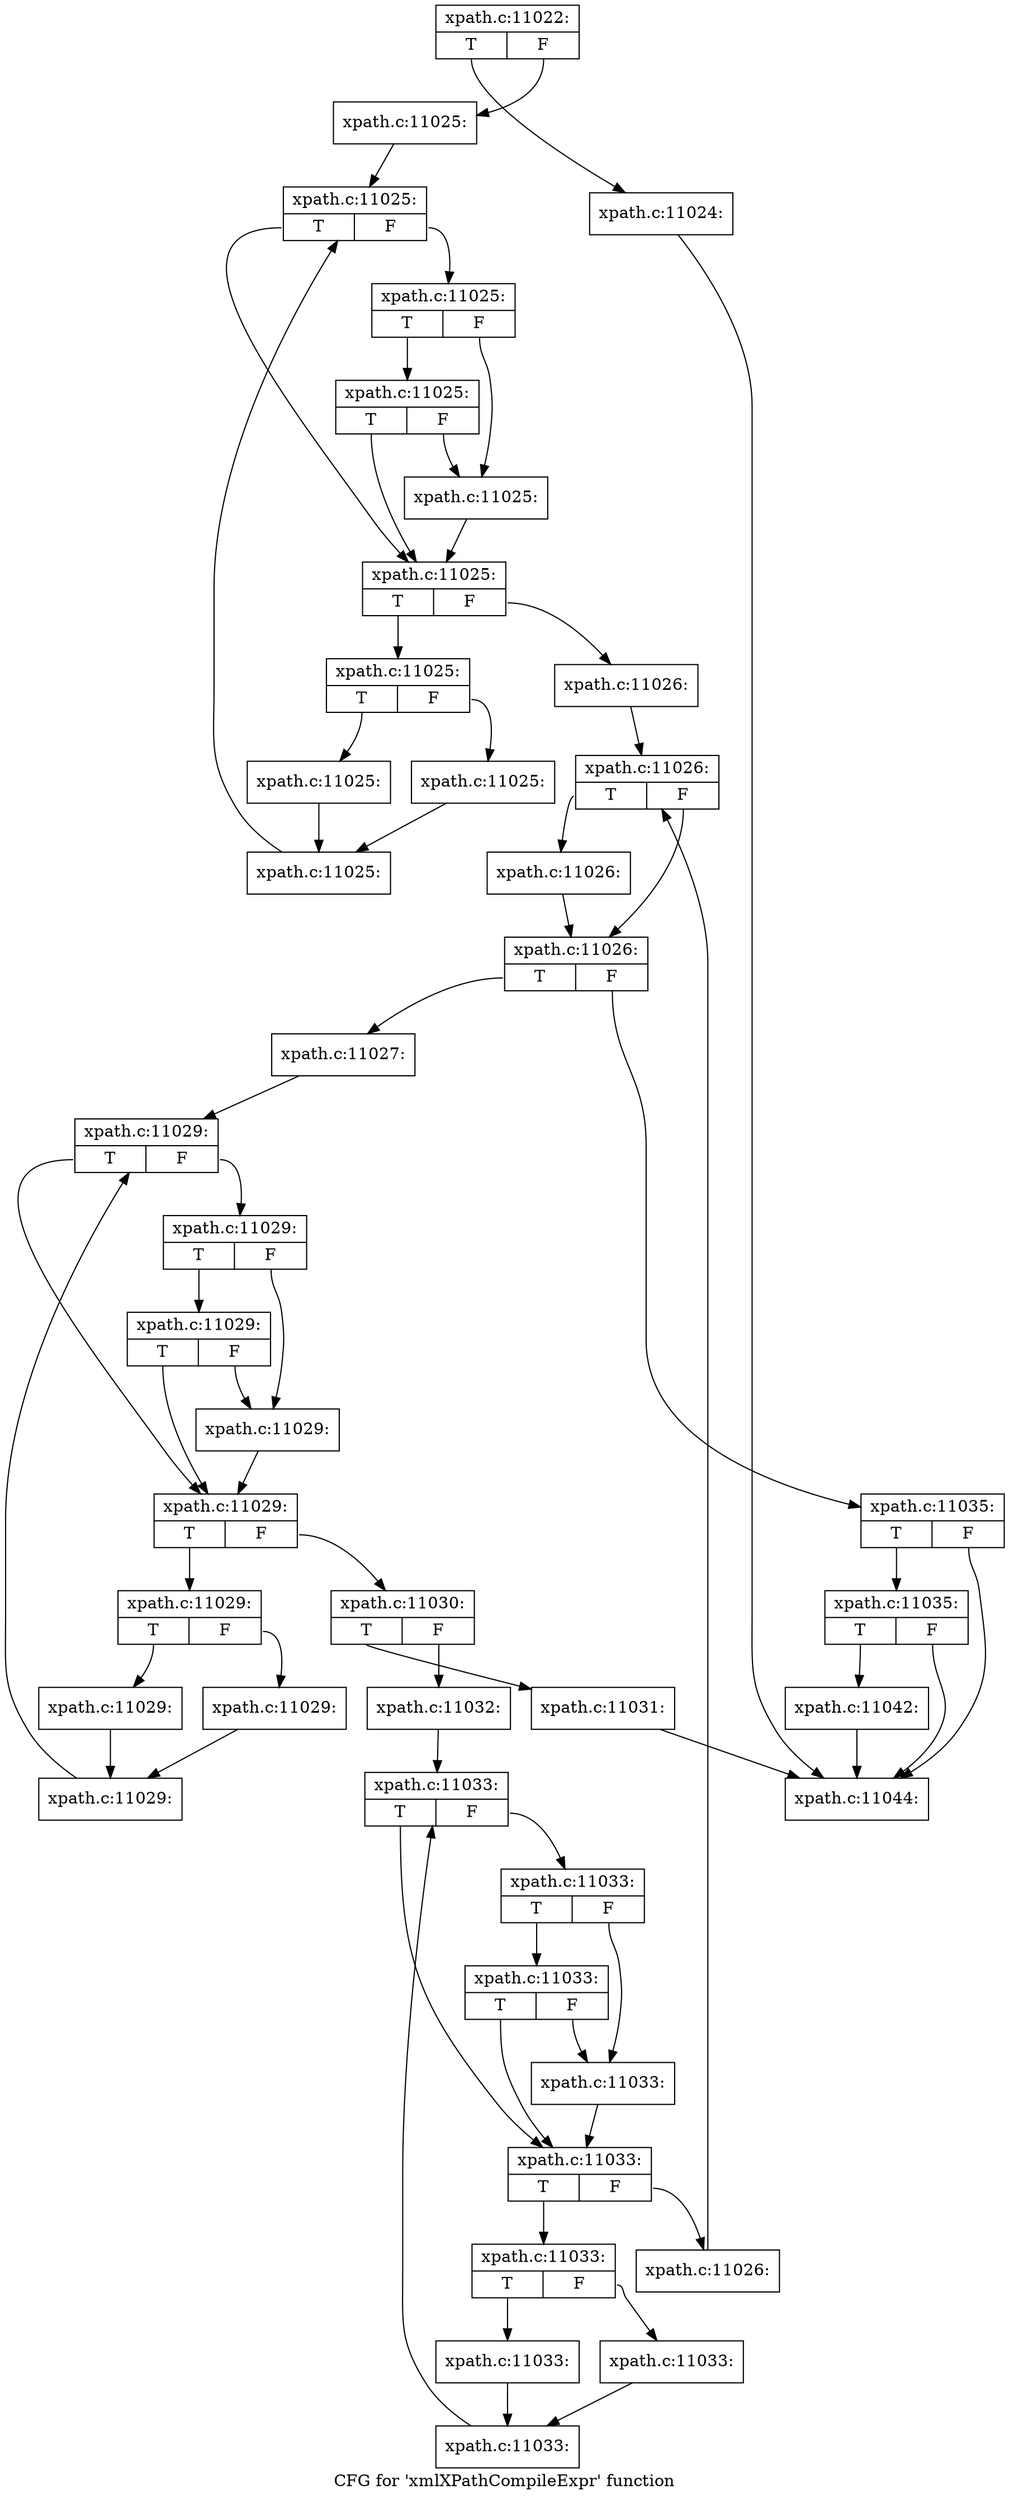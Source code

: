 digraph "CFG for 'xmlXPathCompileExpr' function" {
	label="CFG for 'xmlXPathCompileExpr' function";

	Node0x4e8ef40 [shape=record,label="{xpath.c:11022:|{<s0>T|<s1>F}}"];
	Node0x4e8ef40:s0 -> Node0x4e8fda0;
	Node0x4e8ef40:s1 -> Node0x4e823e0;
	Node0x4e8fda0 [shape=record,label="{xpath.c:11024:}"];
	Node0x4e8fda0 -> Node0x4e97890;
	Node0x4e823e0 [shape=record,label="{xpath.c:11025:}"];
	Node0x4e823e0 -> Node0x4e900d0;
	Node0x4e900d0 [shape=record,label="{xpath.c:11025:|{<s0>T|<s1>F}}"];
	Node0x4e900d0:s0 -> Node0x4e905a0;
	Node0x4e900d0:s1 -> Node0x4e90640;
	Node0x4e90640 [shape=record,label="{xpath.c:11025:|{<s0>T|<s1>F}}"];
	Node0x4e90640:s0 -> Node0x4e909a0;
	Node0x4e90640:s1 -> Node0x4e905f0;
	Node0x4e909a0 [shape=record,label="{xpath.c:11025:|{<s0>T|<s1>F}}"];
	Node0x4e909a0:s0 -> Node0x4e905a0;
	Node0x4e909a0:s1 -> Node0x4e905f0;
	Node0x4e905f0 [shape=record,label="{xpath.c:11025:}"];
	Node0x4e905f0 -> Node0x4e905a0;
	Node0x4e905a0 [shape=record,label="{xpath.c:11025:|{<s0>T|<s1>F}}"];
	Node0x4e905a0:s0 -> Node0x4e90fd0;
	Node0x4e905a0:s1 -> Node0x4e90550;
	Node0x4e90fd0 [shape=record,label="{xpath.c:11025:|{<s0>T|<s1>F}}"];
	Node0x4e90fd0:s0 -> Node0x4e91480;
	Node0x4e90fd0:s1 -> Node0x4e914d0;
	Node0x4e91480 [shape=record,label="{xpath.c:11025:}"];
	Node0x4e91480 -> Node0x4e91520;
	Node0x4e914d0 [shape=record,label="{xpath.c:11025:}"];
	Node0x4e914d0 -> Node0x4e91520;
	Node0x4e91520 [shape=record,label="{xpath.c:11025:}"];
	Node0x4e91520 -> Node0x4e900d0;
	Node0x4e90550 [shape=record,label="{xpath.c:11026:}"];
	Node0x4e90550 -> Node0x4e91de0;
	Node0x4e91de0 [shape=record,label="{xpath.c:11026:|{<s0>T|<s1>F}}"];
	Node0x4e91de0:s0 -> Node0x4e92030;
	Node0x4e91de0:s1 -> Node0x4e91fe0;
	Node0x4e92030 [shape=record,label="{xpath.c:11026:}"];
	Node0x4e92030 -> Node0x4e91fe0;
	Node0x4e91fe0 [shape=record,label="{xpath.c:11026:|{<s0>T|<s1>F}}"];
	Node0x4e91fe0:s0 -> Node0x4e92750;
	Node0x4e91fe0:s1 -> Node0x4e91f90;
	Node0x4e92750 [shape=record,label="{xpath.c:11027:}"];
	Node0x4e92750 -> Node0x4e93080;
	Node0x4e93080 [shape=record,label="{xpath.c:11029:|{<s0>T|<s1>F}}"];
	Node0x4e93080:s0 -> Node0x4e93280;
	Node0x4e93080:s1 -> Node0x4e93320;
	Node0x4e93320 [shape=record,label="{xpath.c:11029:|{<s0>T|<s1>F}}"];
	Node0x4e93320:s0 -> Node0x4e93680;
	Node0x4e93320:s1 -> Node0x4e932d0;
	Node0x4e93680 [shape=record,label="{xpath.c:11029:|{<s0>T|<s1>F}}"];
	Node0x4e93680:s0 -> Node0x4e93280;
	Node0x4e93680:s1 -> Node0x4e932d0;
	Node0x4e932d0 [shape=record,label="{xpath.c:11029:}"];
	Node0x4e932d0 -> Node0x4e93280;
	Node0x4e93280 [shape=record,label="{xpath.c:11029:|{<s0>T|<s1>F}}"];
	Node0x4e93280:s0 -> Node0x4e93cb0;
	Node0x4e93280:s1 -> Node0x4e93230;
	Node0x4e93cb0 [shape=record,label="{xpath.c:11029:|{<s0>T|<s1>F}}"];
	Node0x4e93cb0:s0 -> Node0x4e94160;
	Node0x4e93cb0:s1 -> Node0x4e941b0;
	Node0x4e94160 [shape=record,label="{xpath.c:11029:}"];
	Node0x4e94160 -> Node0x4e94200;
	Node0x4e941b0 [shape=record,label="{xpath.c:11029:}"];
	Node0x4e941b0 -> Node0x4e94200;
	Node0x4e94200 [shape=record,label="{xpath.c:11029:}"];
	Node0x4e94200 -> Node0x4e93080;
	Node0x4e93230 [shape=record,label="{xpath.c:11030:|{<s0>T|<s1>F}}"];
	Node0x4e93230:s0 -> Node0x4e94c40;
	Node0x4e93230:s1 -> Node0x4e94c90;
	Node0x4e94c40 [shape=record,label="{xpath.c:11031:}"];
	Node0x4e94c40 -> Node0x4e97890;
	Node0x4e94c90 [shape=record,label="{xpath.c:11032:}"];
	Node0x4e94c90 -> Node0x4e959d0;
	Node0x4e959d0 [shape=record,label="{xpath.c:11033:|{<s0>T|<s1>F}}"];
	Node0x4e959d0:s0 -> Node0x4e95fa0;
	Node0x4e959d0:s1 -> Node0x4e96040;
	Node0x4e96040 [shape=record,label="{xpath.c:11033:|{<s0>T|<s1>F}}"];
	Node0x4e96040:s0 -> Node0x4e963a0;
	Node0x4e96040:s1 -> Node0x4e95ff0;
	Node0x4e963a0 [shape=record,label="{xpath.c:11033:|{<s0>T|<s1>F}}"];
	Node0x4e963a0:s0 -> Node0x4e95fa0;
	Node0x4e963a0:s1 -> Node0x4e95ff0;
	Node0x4e95ff0 [shape=record,label="{xpath.c:11033:}"];
	Node0x4e95ff0 -> Node0x4e95fa0;
	Node0x4e95fa0 [shape=record,label="{xpath.c:11033:|{<s0>T|<s1>F}}"];
	Node0x4e95fa0:s0 -> Node0x4e969d0;
	Node0x4e95fa0:s1 -> Node0x4e95d60;
	Node0x4e969d0 [shape=record,label="{xpath.c:11033:|{<s0>T|<s1>F}}"];
	Node0x4e969d0:s0 -> Node0x4e96e80;
	Node0x4e969d0:s1 -> Node0x4e96ed0;
	Node0x4e96e80 [shape=record,label="{xpath.c:11033:}"];
	Node0x4e96e80 -> Node0x4e96f20;
	Node0x4e96ed0 [shape=record,label="{xpath.c:11033:}"];
	Node0x4e96ed0 -> Node0x4e96f20;
	Node0x4e96f20 [shape=record,label="{xpath.c:11033:}"];
	Node0x4e96f20 -> Node0x4e959d0;
	Node0x4e95d60 [shape=record,label="{xpath.c:11026:}"];
	Node0x4e95d60 -> Node0x4e91de0;
	Node0x4e91f90 [shape=record,label="{xpath.c:11035:|{<s0>T|<s1>F}}"];
	Node0x4e91f90:s0 -> Node0x4e978e0;
	Node0x4e91f90:s1 -> Node0x4e97890;
	Node0x4e978e0 [shape=record,label="{xpath.c:11035:|{<s0>T|<s1>F}}"];
	Node0x4e978e0:s0 -> Node0x4e97840;
	Node0x4e978e0:s1 -> Node0x4e97890;
	Node0x4e97840 [shape=record,label="{xpath.c:11042:}"];
	Node0x4e97840 -> Node0x4e97890;
	Node0x4e97890 [shape=record,label="{xpath.c:11044:}"];
}
